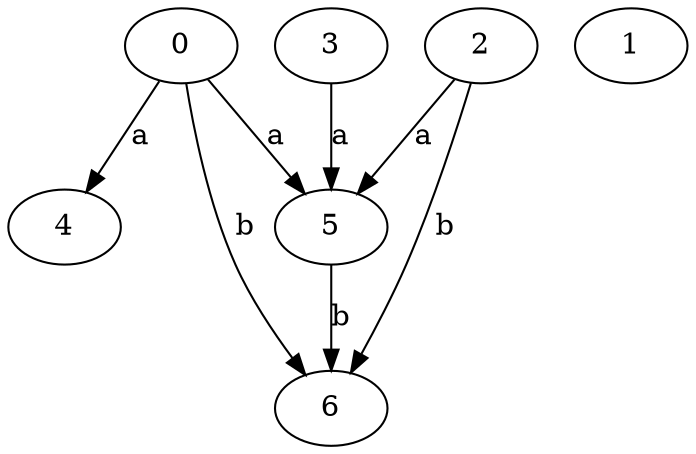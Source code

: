 strict digraph  {
0;
1;
2;
3;
4;
5;
6;
0 -> 4  [label=a];
0 -> 5  [label=a];
0 -> 6  [label=b];
2 -> 5  [label=a];
2 -> 6  [label=b];
3 -> 5  [label=a];
5 -> 6  [label=b];
}
